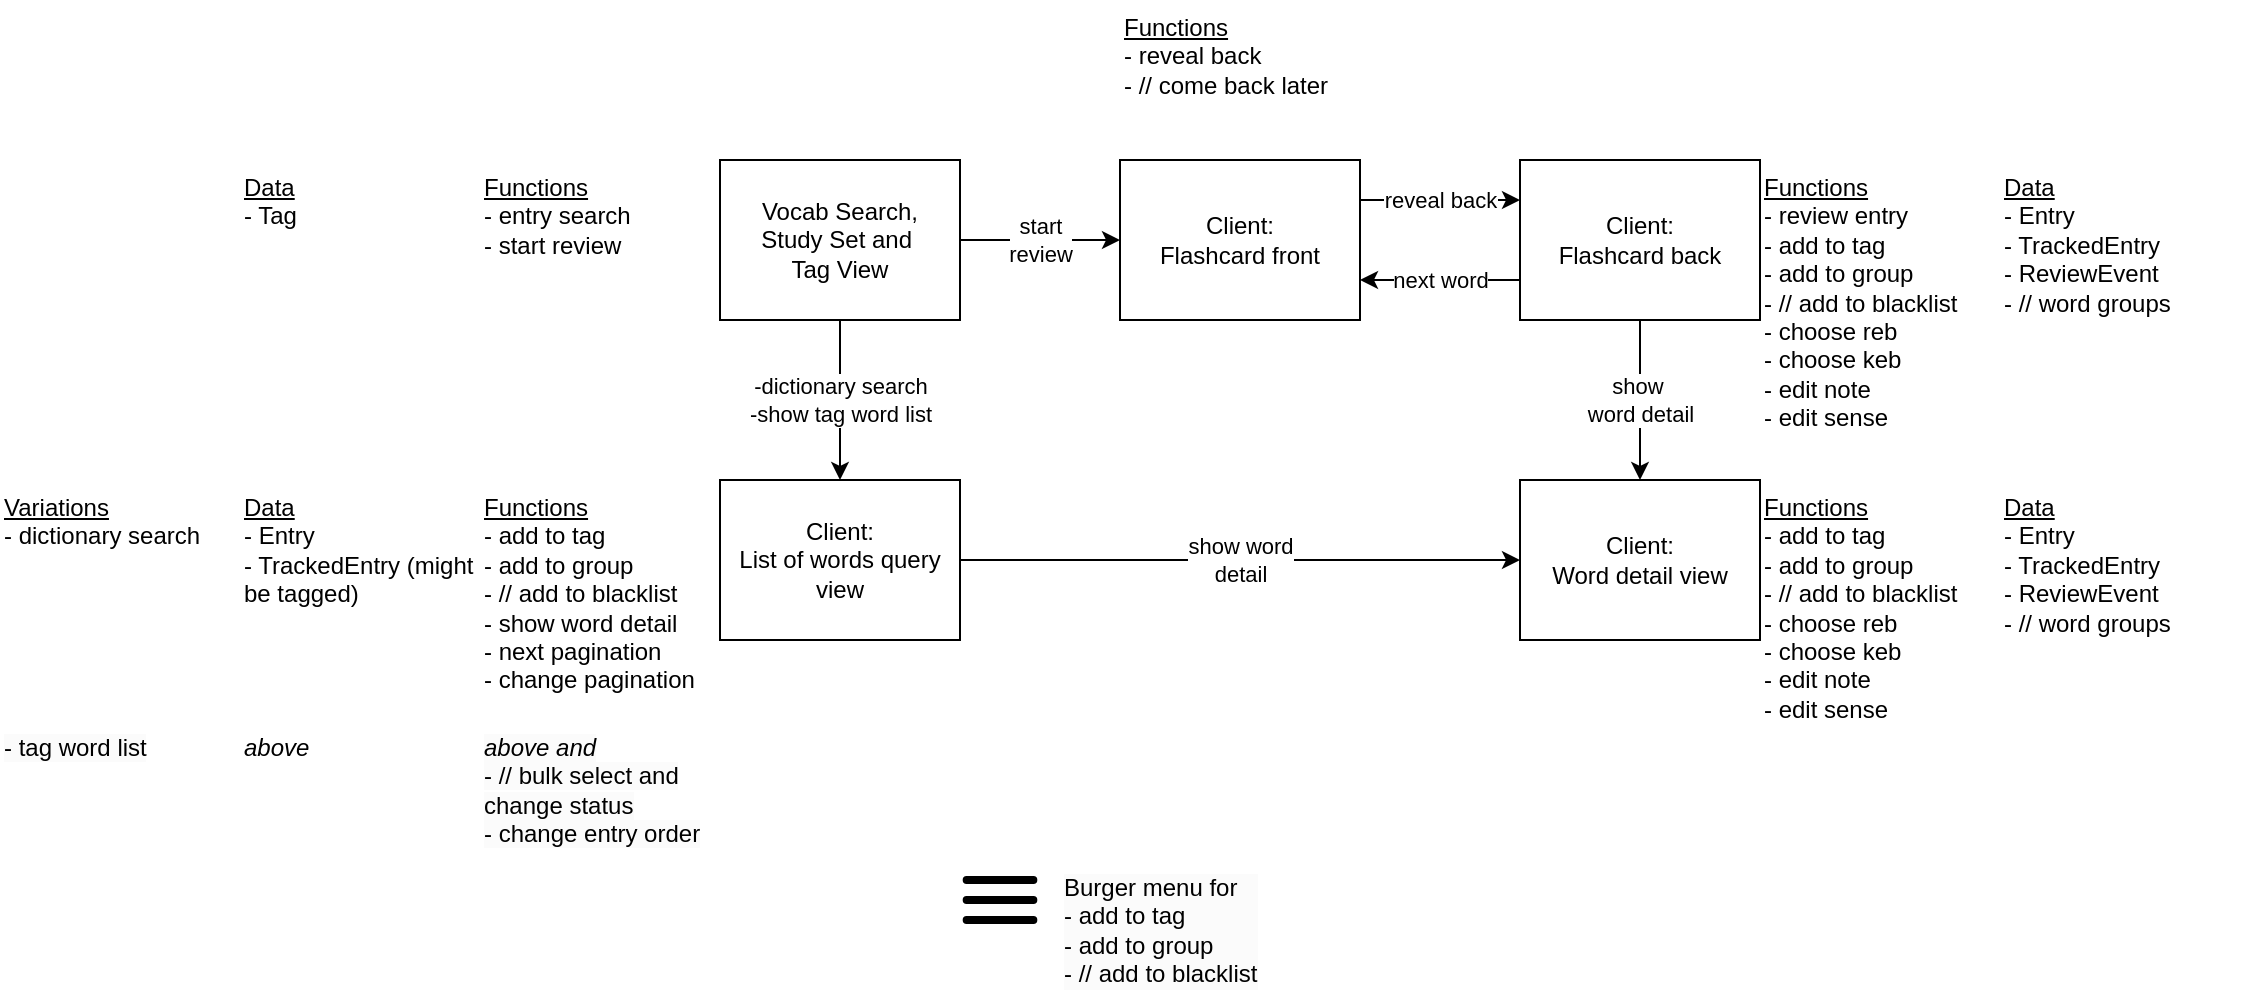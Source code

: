 <mxfile version="24.7.8">
  <diagram name="Page-1" id="13e1069c-82ec-6db2-03f1-153e76fe0fe0">
    <mxGraphModel dx="2150" dy="1512" grid="1" gridSize="10" guides="1" tooltips="1" connect="1" arrows="1" fold="1" page="1" pageScale="1" pageWidth="1100" pageHeight="850" background="none" math="0" shadow="0">
      <root>
        <mxCell id="0" />
        <mxCell id="1" parent="0" />
        <mxCell id="x6vr0-9JkpvdH0na1ney-50" value="Client:&lt;div&gt;Word detail view&lt;/div&gt;" style="rounded=0;whiteSpace=wrap;html=1;" parent="1" vertex="1">
          <mxGeometry x="560" y="200" width="120" height="80" as="geometry" />
        </mxCell>
        <mxCell id="x6vr0-9JkpvdH0na1ney-55" value="-dictionary search&lt;div&gt;-show tag word list&lt;/div&gt;" style="edgeStyle=orthogonalEdgeStyle;rounded=0;orthogonalLoop=1;jettySize=auto;html=1;" parent="1" source="x6vr0-9JkpvdH0na1ney-51" target="x6vr0-9JkpvdH0na1ney-52" edge="1">
          <mxGeometry relative="1" as="geometry" />
        </mxCell>
        <mxCell id="x6vr0-9JkpvdH0na1ney-57" value="start&lt;div&gt;review&lt;/div&gt;" style="edgeStyle=orthogonalEdgeStyle;rounded=0;orthogonalLoop=1;jettySize=auto;html=1;" parent="1" source="x6vr0-9JkpvdH0na1ney-51" target="x6vr0-9JkpvdH0na1ney-53" edge="1">
          <mxGeometry relative="1" as="geometry" />
        </mxCell>
        <mxCell id="x6vr0-9JkpvdH0na1ney-51" value="Vocab Search,&lt;div&gt;Study Set and&amp;nbsp;&lt;/div&gt;&lt;div&gt;Tag View&lt;/div&gt;" style="rounded=0;whiteSpace=wrap;html=1;" parent="1" vertex="1">
          <mxGeometry x="160" y="40" width="120" height="80" as="geometry" />
        </mxCell>
        <mxCell id="x6vr0-9JkpvdH0na1ney-56" value="show word&lt;div&gt;detail&lt;/div&gt;" style="edgeStyle=orthogonalEdgeStyle;rounded=0;orthogonalLoop=1;jettySize=auto;html=1;" parent="1" source="x6vr0-9JkpvdH0na1ney-52" target="x6vr0-9JkpvdH0na1ney-50" edge="1">
          <mxGeometry relative="1" as="geometry" />
        </mxCell>
        <mxCell id="x6vr0-9JkpvdH0na1ney-52" value="Client:&lt;div&gt;List of words query view&lt;/div&gt;" style="rounded=0;whiteSpace=wrap;html=1;" parent="1" vertex="1">
          <mxGeometry x="160" y="200" width="120" height="80" as="geometry" />
        </mxCell>
        <mxCell id="x6vr0-9JkpvdH0na1ney-58" value="reveal back" style="edgeStyle=orthogonalEdgeStyle;rounded=0;orthogonalLoop=1;jettySize=auto;html=1;exitX=1;exitY=0.25;exitDx=0;exitDy=0;entryX=0;entryY=0.25;entryDx=0;entryDy=0;" parent="1" source="x6vr0-9JkpvdH0na1ney-53" target="x6vr0-9JkpvdH0na1ney-54" edge="1">
          <mxGeometry relative="1" as="geometry" />
        </mxCell>
        <mxCell id="x6vr0-9JkpvdH0na1ney-53" value="Client:&lt;div&gt;Flashcard front&lt;/div&gt;" style="rounded=0;whiteSpace=wrap;html=1;" parent="1" vertex="1">
          <mxGeometry x="360" y="40" width="120" height="80" as="geometry" />
        </mxCell>
        <mxCell id="x6vr0-9JkpvdH0na1ney-59" value="show&amp;nbsp;&lt;div&gt;word detail&lt;/div&gt;" style="edgeStyle=orthogonalEdgeStyle;rounded=0;orthogonalLoop=1;jettySize=auto;html=1;" parent="1" source="x6vr0-9JkpvdH0na1ney-54" target="x6vr0-9JkpvdH0na1ney-50" edge="1">
          <mxGeometry relative="1" as="geometry">
            <Array as="points">
              <mxPoint x="620" y="190" />
              <mxPoint x="620" y="190" />
            </Array>
          </mxGeometry>
        </mxCell>
        <mxCell id="DPpqvLGcfzkkGb3_Guzr-10" value="next word" style="edgeStyle=orthogonalEdgeStyle;rounded=0;orthogonalLoop=1;jettySize=auto;html=1;exitX=0;exitY=0.75;exitDx=0;exitDy=0;entryX=1;entryY=0.75;entryDx=0;entryDy=0;" parent="1" source="x6vr0-9JkpvdH0na1ney-54" target="x6vr0-9JkpvdH0na1ney-53" edge="1">
          <mxGeometry relative="1" as="geometry" />
        </mxCell>
        <mxCell id="x6vr0-9JkpvdH0na1ney-54" value="Client:&lt;div&gt;Flashcard back&lt;/div&gt;" style="rounded=0;whiteSpace=wrap;html=1;" parent="1" vertex="1">
          <mxGeometry x="560" y="40" width="120" height="80" as="geometry" />
        </mxCell>
        <mxCell id="x6vr0-9JkpvdH0na1ney-60" value="&lt;u&gt;Functions&lt;/u&gt;&lt;div&gt;- entry search&lt;/div&gt;&lt;div&gt;- start review&lt;/div&gt;" style="text;html=1;align=left;verticalAlign=top;whiteSpace=wrap;rounded=0;" parent="1" vertex="1">
          <mxGeometry x="40" y="40" width="120" height="80" as="geometry" />
        </mxCell>
        <mxCell id="x6vr0-9JkpvdH0na1ney-61" value="&lt;u&gt;Data&lt;/u&gt;&lt;div&gt;- Tag&lt;/div&gt;" style="text;html=1;align=left;verticalAlign=top;whiteSpace=wrap;rounded=0;" parent="1" vertex="1">
          <mxGeometry x="-80" y="40" width="120" height="80" as="geometry" />
        </mxCell>
        <mxCell id="DPpqvLGcfzkkGb3_Guzr-1" value="&lt;u&gt;Functions&lt;/u&gt;&lt;div&gt;- add to tag&lt;/div&gt;&lt;div&gt;- add to group&lt;/div&gt;&lt;div&gt;- // add to blacklist&lt;/div&gt;&lt;div&gt;- show word detail&lt;/div&gt;&lt;div&gt;- next pagination&lt;/div&gt;&lt;div&gt;- change pagination&lt;/div&gt;" style="text;html=1;align=left;verticalAlign=top;whiteSpace=wrap;rounded=0;" parent="1" vertex="1">
          <mxGeometry x="40" y="200" width="120" height="120" as="geometry" />
        </mxCell>
        <mxCell id="DPpqvLGcfzkkGb3_Guzr-2" value="&lt;u&gt;Data&lt;/u&gt;&lt;div&gt;- Entry&lt;/div&gt;&lt;div&gt;- TrackedEntry (might be tagged)&lt;/div&gt;" style="text;html=1;align=left;verticalAlign=top;whiteSpace=wrap;rounded=0;" parent="1" vertex="1">
          <mxGeometry x="-80" y="200" width="120" height="80" as="geometry" />
        </mxCell>
        <mxCell id="DPpqvLGcfzkkGb3_Guzr-3" value="&lt;u&gt;Variations&lt;/u&gt;&lt;br&gt;&lt;div&gt;- dictionary search&lt;/div&gt;&lt;div&gt;&lt;br&gt;&lt;/div&gt;" style="text;html=1;align=left;verticalAlign=top;whiteSpace=wrap;rounded=0;" parent="1" vertex="1">
          <mxGeometry x="-200" y="200" width="120" height="80" as="geometry" />
        </mxCell>
        <mxCell id="DPpqvLGcfzkkGb3_Guzr-4" value="&lt;span style=&quot;color: rgb(0, 0, 0); font-family: Helvetica; font-size: 12px; font-style: normal; font-variant-ligatures: normal; font-variant-caps: normal; font-weight: 400; letter-spacing: normal; orphans: 2; text-align: left; text-indent: 0px; text-transform: none; widows: 2; word-spacing: 0px; -webkit-text-stroke-width: 0px; white-space: normal; background-color: rgb(251, 251, 251); text-decoration-thickness: initial; text-decoration-style: initial; text-decoration-color: initial; display: inline !important; float: none;&quot;&gt;- tag word list&lt;/span&gt;" style="text;whiteSpace=wrap;html=1;" parent="1" vertex="1">
          <mxGeometry x="-200" y="320" width="120" height="80" as="geometry" />
        </mxCell>
        <mxCell id="DPpqvLGcfzkkGb3_Guzr-5" value="&lt;i&gt;above&lt;/i&gt;" style="text;whiteSpace=wrap;html=1;" parent="1" vertex="1">
          <mxGeometry x="-80" y="320" width="120" height="80" as="geometry" />
        </mxCell>
        <mxCell id="DPpqvLGcfzkkGb3_Guzr-6" value="&lt;div&gt;&lt;span style=&quot;color: rgb(0, 0, 0); font-family: Helvetica; font-size: 12px; font-variant-ligatures: normal; font-variant-caps: normal; font-weight: 400; letter-spacing: normal; orphans: 2; text-align: left; text-indent: 0px; text-transform: none; widows: 2; word-spacing: 0px; -webkit-text-stroke-width: 0px; white-space: normal; background-color: rgb(251, 251, 251); text-decoration-thickness: initial; text-decoration-style: initial; text-decoration-color: initial; float: none; display: inline !important;&quot;&gt;&lt;i&gt;above and&lt;/i&gt;&lt;/span&gt;&lt;/div&gt;&lt;span style=&quot;color: rgb(0, 0, 0); font-family: Helvetica; font-size: 12px; font-style: normal; font-variant-ligatures: normal; font-variant-caps: normal; font-weight: 400; letter-spacing: normal; orphans: 2; text-align: left; text-indent: 0px; text-transform: none; widows: 2; word-spacing: 0px; -webkit-text-stroke-width: 0px; white-space: normal; background-color: rgb(251, 251, 251); text-decoration-thickness: initial; text-decoration-style: initial; text-decoration-color: initial; display: inline !important; float: none;&quot;&gt;- // bulk select and change status&lt;/span&gt;&lt;div&gt;&lt;span style=&quot;color: rgb(0, 0, 0); font-family: Helvetica; font-size: 12px; font-style: normal; font-variant-ligatures: normal; font-variant-caps: normal; font-weight: 400; letter-spacing: normal; orphans: 2; text-align: left; text-indent: 0px; text-transform: none; widows: 2; word-spacing: 0px; -webkit-text-stroke-width: 0px; white-space: normal; background-color: rgb(251, 251, 251); text-decoration-thickness: initial; text-decoration-style: initial; text-decoration-color: initial; display: inline !important; float: none;&quot;&gt;- change entry order&lt;/span&gt;&lt;/div&gt;" style="text;whiteSpace=wrap;html=1;" parent="1" vertex="1">
          <mxGeometry x="40" y="320" width="120" height="80" as="geometry" />
        </mxCell>
        <mxCell id="DPpqvLGcfzkkGb3_Guzr-7" value="&lt;u&gt;Functions&lt;/u&gt;&lt;div&gt;- reveal back&lt;br&gt;&lt;/div&gt;&lt;div&gt;- // come back later&lt;/div&gt;" style="text;html=1;align=left;verticalAlign=top;whiteSpace=wrap;rounded=0;" parent="1" vertex="1">
          <mxGeometry x="360" y="-40" width="120" height="80" as="geometry" />
        </mxCell>
        <mxCell id="DPpqvLGcfzkkGb3_Guzr-8" value="&lt;u&gt;Functions&lt;/u&gt;&lt;div&gt;- review entry&lt;/div&gt;&lt;div&gt;- add to tag&lt;/div&gt;&lt;div&gt;- add to group&lt;/div&gt;&lt;div&gt;- // add to blacklist&lt;/div&gt;&lt;div&gt;- choose reb&lt;/div&gt;&lt;div&gt;- choose keb&lt;/div&gt;&lt;div&gt;- edit note&lt;/div&gt;&lt;div&gt;- edit sense&lt;/div&gt;" style="text;html=1;align=left;verticalAlign=top;whiteSpace=wrap;rounded=0;" parent="1" vertex="1">
          <mxGeometry x="680" y="40" width="120" height="160" as="geometry" />
        </mxCell>
        <mxCell id="DPpqvLGcfzkkGb3_Guzr-9" value="&lt;u&gt;Data&lt;/u&gt;&lt;div&gt;- Entry&lt;br&gt;&lt;/div&gt;&lt;div&gt;- TrackedEntry&lt;/div&gt;&lt;div&gt;- ReviewEvent&lt;/div&gt;&lt;div&gt;- // word groups&lt;/div&gt;" style="text;html=1;align=left;verticalAlign=top;whiteSpace=wrap;rounded=0;" parent="1" vertex="1">
          <mxGeometry x="800" y="40" width="120" height="120" as="geometry" />
        </mxCell>
        <mxCell id="DPpqvLGcfzkkGb3_Guzr-11" value="&lt;u&gt;Functions&lt;/u&gt;&lt;div&gt;- add to tag&lt;/div&gt;&lt;div&gt;- add to group&lt;/div&gt;&lt;div&gt;- // add to blacklist&lt;/div&gt;&lt;div&gt;&lt;div&gt;- choose reb&lt;/div&gt;&lt;div&gt;- choose keb&lt;/div&gt;&lt;div&gt;- edit note&lt;/div&gt;&lt;div&gt;- edit sense&lt;/div&gt;&lt;/div&gt;" style="text;html=1;align=left;verticalAlign=top;whiteSpace=wrap;rounded=0;" parent="1" vertex="1">
          <mxGeometry x="680" y="200" width="120" height="160" as="geometry" />
        </mxCell>
        <mxCell id="DPpqvLGcfzkkGb3_Guzr-12" value="&lt;u&gt;Data&lt;/u&gt;&lt;div&gt;- Entry&lt;br&gt;&lt;/div&gt;&lt;div&gt;- TrackedEntry&lt;/div&gt;&lt;div&gt;- ReviewEvent&lt;/div&gt;&lt;div&gt;- // word groups&lt;/div&gt;" style="text;html=1;align=left;verticalAlign=top;whiteSpace=wrap;rounded=0;" parent="1" vertex="1">
          <mxGeometry x="800" y="200" width="120" height="120" as="geometry" />
        </mxCell>
        <mxCell id="DPpqvLGcfzkkGb3_Guzr-13" value="" style="endArrow=none;html=1;rounded=1;strokeWidth=4;curved=0;" parent="1" edge="1">
          <mxGeometry width="50" height="50" relative="1" as="geometry">
            <mxPoint x="290" y="400" as="sourcePoint" />
            <mxPoint x="310" y="400" as="targetPoint" />
            <Array as="points">
              <mxPoint x="280" y="400" />
              <mxPoint x="320" y="400" />
            </Array>
          </mxGeometry>
        </mxCell>
        <mxCell id="DPpqvLGcfzkkGb3_Guzr-16" value="" style="endArrow=none;html=1;rounded=1;strokeWidth=4;curved=0;" parent="1" edge="1">
          <mxGeometry width="50" height="50" relative="1" as="geometry">
            <mxPoint x="290" y="410" as="sourcePoint" />
            <mxPoint x="310" y="410" as="targetPoint" />
            <Array as="points">
              <mxPoint x="280" y="410" />
              <mxPoint x="320" y="410" />
            </Array>
          </mxGeometry>
        </mxCell>
        <mxCell id="DPpqvLGcfzkkGb3_Guzr-17" value="" style="endArrow=none;html=1;rounded=1;strokeWidth=4;curved=0;" parent="1" edge="1">
          <mxGeometry width="50" height="50" relative="1" as="geometry">
            <mxPoint x="290" y="420" as="sourcePoint" />
            <mxPoint x="310" y="420" as="targetPoint" />
            <Array as="points">
              <mxPoint x="280" y="420" />
              <mxPoint x="320" y="420" />
            </Array>
          </mxGeometry>
        </mxCell>
        <mxCell id="DPpqvLGcfzkkGb3_Guzr-18" value="&lt;div style=&quot;forced-color-adjust: none; color: rgb(0, 0, 0); font-family: Helvetica; font-size: 12px; font-style: normal; font-variant-ligatures: normal; font-variant-caps: normal; font-weight: 400; letter-spacing: normal; orphans: 2; text-align: left; text-indent: 0px; text-transform: none; widows: 2; word-spacing: 0px; -webkit-text-stroke-width: 0px; white-space: normal; background-color: rgb(251, 251, 251); text-decoration-thickness: initial; text-decoration-style: initial; text-decoration-color: initial;&quot;&gt;Burger menu for&lt;/div&gt;&lt;div style=&quot;forced-color-adjust: none; color: rgb(0, 0, 0); font-family: Helvetica; font-size: 12px; font-style: normal; font-variant-ligatures: normal; font-variant-caps: normal; font-weight: 400; letter-spacing: normal; orphans: 2; text-align: left; text-indent: 0px; text-transform: none; widows: 2; word-spacing: 0px; -webkit-text-stroke-width: 0px; white-space: normal; background-color: rgb(251, 251, 251); text-decoration-thickness: initial; text-decoration-style: initial; text-decoration-color: initial;&quot;&gt;- add to tag&lt;/div&gt;&lt;div style=&quot;forced-color-adjust: none; color: rgb(0, 0, 0); font-family: Helvetica; font-size: 12px; font-style: normal; font-variant-ligatures: normal; font-variant-caps: normal; font-weight: 400; letter-spacing: normal; orphans: 2; text-align: left; text-indent: 0px; text-transform: none; widows: 2; word-spacing: 0px; -webkit-text-stroke-width: 0px; white-space: normal; background-color: rgb(251, 251, 251); text-decoration-thickness: initial; text-decoration-style: initial; text-decoration-color: initial;&quot;&gt;- add to group&lt;/div&gt;&lt;div style=&quot;forced-color-adjust: none; color: rgb(0, 0, 0); font-family: Helvetica; font-size: 12px; font-style: normal; font-variant-ligatures: normal; font-variant-caps: normal; font-weight: 400; letter-spacing: normal; orphans: 2; text-align: left; text-indent: 0px; text-transform: none; widows: 2; word-spacing: 0px; -webkit-text-stroke-width: 0px; white-space: normal; background-color: rgb(251, 251, 251); text-decoration-thickness: initial; text-decoration-style: initial; text-decoration-color: initial;&quot;&gt;- // add to blacklist&lt;/div&gt;" style="text;whiteSpace=wrap;html=1;" parent="1" vertex="1">
          <mxGeometry x="330" y="390" width="130" height="70" as="geometry" />
        </mxCell>
      </root>
    </mxGraphModel>
  </diagram>
</mxfile>
